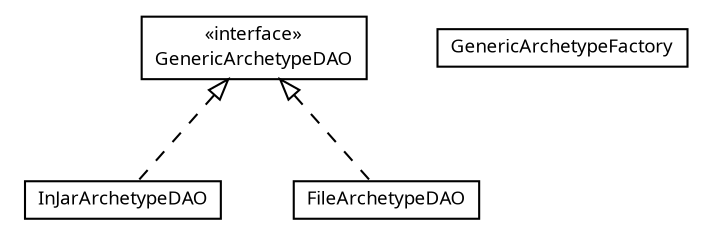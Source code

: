#!/usr/local/bin/dot
#
# Class diagram 
# Generated by UMLGraph version R5_6 (http://www.umlgraph.org/)
#

digraph G {
	edge [fontname="Trebuchet MS",fontsize=10,labelfontname="Trebuchet MS",labelfontsize=10];
	node [fontname="Trebuchet MS",fontsize=10,shape=plaintext];
	nodesep=0.25;
	ranksep=0.5;
	// se.cambio.cds.model.archetype.dao.InJarArchetypeDAO
	c11880 [label=<<table title="se.cambio.cds.model.archetype.dao.InJarArchetypeDAO" border="0" cellborder="1" cellspacing="0" cellpadding="2" port="p" href="./InJarArchetypeDAO.html">
		<tr><td><table border="0" cellspacing="0" cellpadding="1">
<tr><td align="center" balign="center"><font face="Trebuchet MS"> InJarArchetypeDAO </font></td></tr>
		</table></td></tr>
		</table>>, URL="./InJarArchetypeDAO.html", fontname="Trebuchet MS", fontcolor="black", fontsize=9.0];
	// se.cambio.cds.model.archetype.dao.GenericArchetypeFactory
	c11881 [label=<<table title="se.cambio.cds.model.archetype.dao.GenericArchetypeFactory" border="0" cellborder="1" cellspacing="0" cellpadding="2" port="p" href="./GenericArchetypeFactory.html">
		<tr><td><table border="0" cellspacing="0" cellpadding="1">
<tr><td align="center" balign="center"><font face="Trebuchet MS"> GenericArchetypeFactory </font></td></tr>
		</table></td></tr>
		</table>>, URL="./GenericArchetypeFactory.html", fontname="Trebuchet MS", fontcolor="black", fontsize=9.0];
	// se.cambio.cds.model.archetype.dao.GenericArchetypeDAO
	c11882 [label=<<table title="se.cambio.cds.model.archetype.dao.GenericArchetypeDAO" border="0" cellborder="1" cellspacing="0" cellpadding="2" port="p" href="./GenericArchetypeDAO.html">
		<tr><td><table border="0" cellspacing="0" cellpadding="1">
<tr><td align="center" balign="center"> &#171;interface&#187; </td></tr>
<tr><td align="center" balign="center"><font face="Trebuchet MS"> GenericArchetypeDAO </font></td></tr>
		</table></td></tr>
		</table>>, URL="./GenericArchetypeDAO.html", fontname="Trebuchet MS", fontcolor="black", fontsize=9.0];
	// se.cambio.cds.model.archetype.dao.FileArchetypeDAO
	c11883 [label=<<table title="se.cambio.cds.model.archetype.dao.FileArchetypeDAO" border="0" cellborder="1" cellspacing="0" cellpadding="2" port="p" href="./FileArchetypeDAO.html">
		<tr><td><table border="0" cellspacing="0" cellpadding="1">
<tr><td align="center" balign="center"><font face="Trebuchet MS"> FileArchetypeDAO </font></td></tr>
		</table></td></tr>
		</table>>, URL="./FileArchetypeDAO.html", fontname="Trebuchet MS", fontcolor="black", fontsize=9.0];
	//se.cambio.cds.model.archetype.dao.InJarArchetypeDAO implements se.cambio.cds.model.archetype.dao.GenericArchetypeDAO
	c11882:p -> c11880:p [dir=back,arrowtail=empty,style=dashed];
	//se.cambio.cds.model.archetype.dao.FileArchetypeDAO implements se.cambio.cds.model.archetype.dao.GenericArchetypeDAO
	c11882:p -> c11883:p [dir=back,arrowtail=empty,style=dashed];
}

